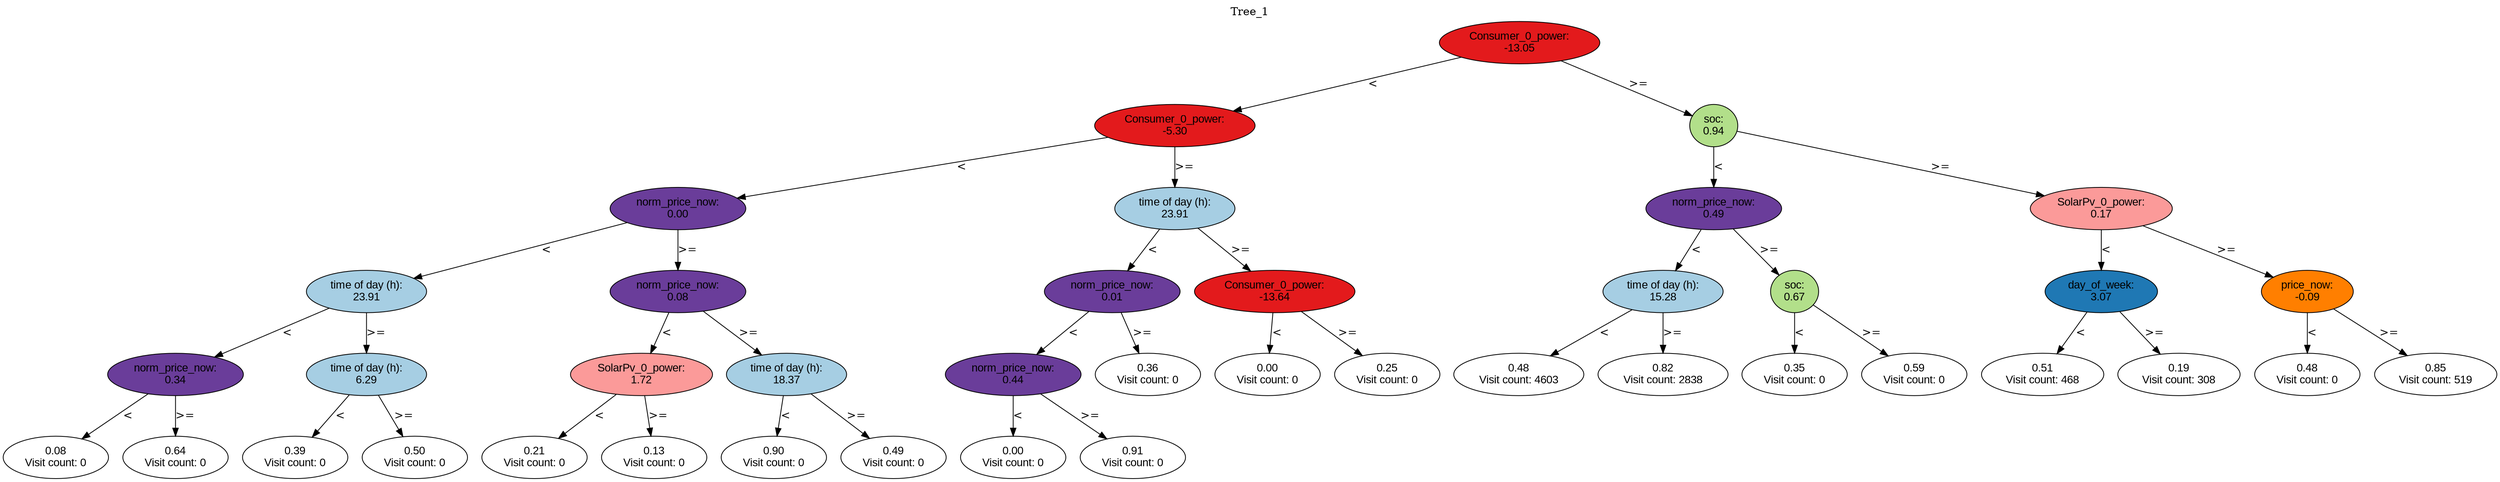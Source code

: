 digraph BST {
    node [fontname="Arial" style=filled colorscheme=paired12];
    0 [ label = "Consumer_0_power:
-13.05" fillcolor=6];
    1 [ label = "Consumer_0_power:
-5.30" fillcolor=6];
    2 [ label = "norm_price_now:
0.00" fillcolor=10];
    3 [ label = "time of day (h):
23.91" fillcolor=1];
    4 [ label = "norm_price_now:
0.34" fillcolor=10];
    5 [ label = "0.08
Visit count: 0" fillcolor=white];
    6 [ label = "0.64
Visit count: 0" fillcolor=white];
    7 [ label = "time of day (h):
6.29" fillcolor=1];
    8 [ label = "0.39
Visit count: 0" fillcolor=white];
    9 [ label = "0.50
Visit count: 0" fillcolor=white];
    10 [ label = "norm_price_now:
0.08" fillcolor=10];
    11 [ label = "SolarPv_0_power:
1.72" fillcolor=5];
    12 [ label = "0.21
Visit count: 0" fillcolor=white];
    13 [ label = "0.13
Visit count: 0" fillcolor=white];
    14 [ label = "time of day (h):
18.37" fillcolor=1];
    15 [ label = "0.90
Visit count: 0" fillcolor=white];
    16 [ label = "0.49
Visit count: 0" fillcolor=white];
    17 [ label = "time of day (h):
23.91" fillcolor=1];
    18 [ label = "norm_price_now:
0.01" fillcolor=10];
    19 [ label = "norm_price_now:
0.44" fillcolor=10];
    20 [ label = "0.00
Visit count: 0" fillcolor=white];
    21 [ label = "0.91
Visit count: 0" fillcolor=white];
    22 [ label = "0.36
Visit count: 0" fillcolor=white];
    23 [ label = "Consumer_0_power:
-13.64" fillcolor=6];
    24 [ label = "0.00
Visit count: 0" fillcolor=white];
    25 [ label = "0.25
Visit count: 0" fillcolor=white];
    26 [ label = "soc:
0.94" fillcolor=3];
    27 [ label = "norm_price_now:
0.49" fillcolor=10];
    28 [ label = "time of day (h):
15.28" fillcolor=1];
    29 [ label = "0.48
Visit count: 4603" fillcolor=white];
    30 [ label = "0.82
Visit count: 2838" fillcolor=white];
    31 [ label = "soc:
0.67" fillcolor=3];
    32 [ label = "0.35
Visit count: 0" fillcolor=white];
    33 [ label = "0.59
Visit count: 0" fillcolor=white];
    34 [ label = "SolarPv_0_power:
0.17" fillcolor=5];
    35 [ label = "day_of_week:
3.07" fillcolor=2];
    36 [ label = "0.51
Visit count: 468" fillcolor=white];
    37 [ label = "0.19
Visit count: 308" fillcolor=white];
    38 [ label = "price_now:
-0.09" fillcolor=8];
    39 [ label = "0.48
Visit count: 0" fillcolor=white];
    40 [ label = "0.85
Visit count: 519" fillcolor=white];

    0  -> 1[ label = "<"];
    0  -> 26[ label = ">="];
    1  -> 2[ label = "<"];
    1  -> 17[ label = ">="];
    2  -> 3[ label = "<"];
    2  -> 10[ label = ">="];
    3  -> 4[ label = "<"];
    3  -> 7[ label = ">="];
    4  -> 5[ label = "<"];
    4  -> 6[ label = ">="];
    7  -> 8[ label = "<"];
    7  -> 9[ label = ">="];
    10  -> 11[ label = "<"];
    10  -> 14[ label = ">="];
    11  -> 12[ label = "<"];
    11  -> 13[ label = ">="];
    14  -> 15[ label = "<"];
    14  -> 16[ label = ">="];
    17  -> 18[ label = "<"];
    17  -> 23[ label = ">="];
    18  -> 19[ label = "<"];
    18  -> 22[ label = ">="];
    19  -> 20[ label = "<"];
    19  -> 21[ label = ">="];
    23  -> 24[ label = "<"];
    23  -> 25[ label = ">="];
    26  -> 27[ label = "<"];
    26  -> 34[ label = ">="];
    27  -> 28[ label = "<"];
    27  -> 31[ label = ">="];
    28  -> 29[ label = "<"];
    28  -> 30[ label = ">="];
    31  -> 32[ label = "<"];
    31  -> 33[ label = ">="];
    34  -> 35[ label = "<"];
    34  -> 38[ label = ">="];
    35  -> 36[ label = "<"];
    35  -> 37[ label = ">="];
    38  -> 39[ label = "<"];
    38  -> 40[ label = ">="];

    labelloc="t";
    label="Tree_1";
}